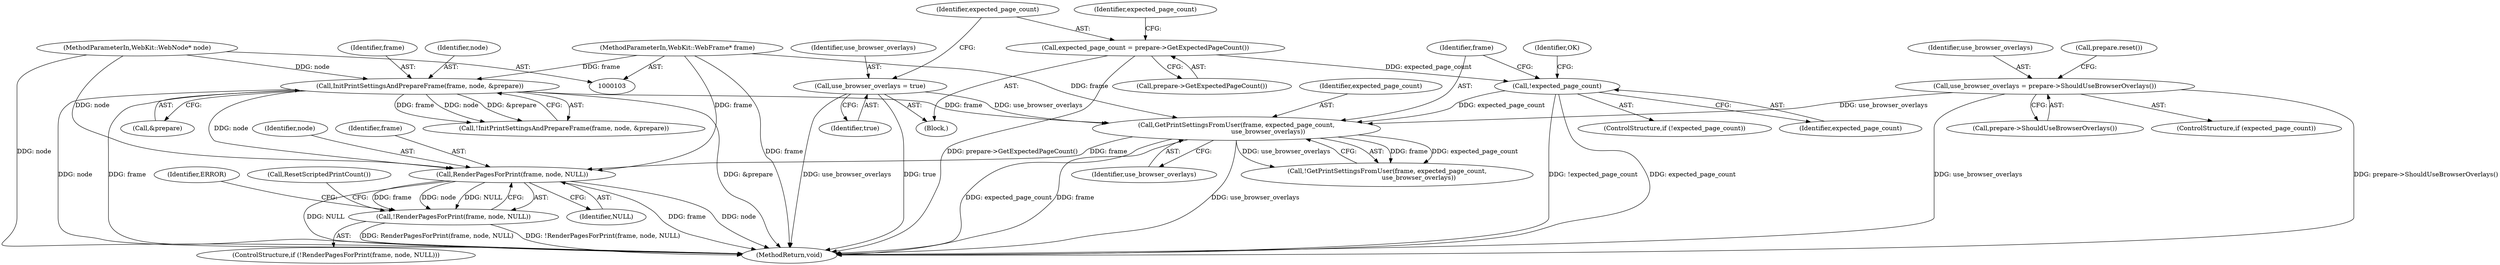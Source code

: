 digraph "0_Chrome_c7a90019bf7054145b11d2577b851cf2779d3d79_8@pointer" {
"1000158" [label="(Call,RenderPagesForPrint(frame, node, NULL))"];
"1000148" [label="(Call,GetPrintSettingsFromUser(frame, expected_page_count,\n                                use_browser_overlays))"];
"1000113" [label="(Call,InitPrintSettingsAndPrepareFrame(frame, node, &prepare))"];
"1000104" [label="(MethodParameterIn,WebKit::WebFrame* frame)"];
"1000105" [label="(MethodParameterIn,WebKit::WebNode* node)"];
"1000140" [label="(Call,!expected_page_count)"];
"1000130" [label="(Call,expected_page_count = prepare->GetExpectedPageCount())"];
"1000135" [label="(Call,use_browser_overlays = prepare->ShouldUseBrowserOverlays())"];
"1000127" [label="(Call,use_browser_overlays = true)"];
"1000157" [label="(Call,!RenderPagesForPrint(frame, node, NULL))"];
"1000105" [label="(MethodParameterIn,WebKit::WebNode* node)"];
"1000130" [label="(Call,expected_page_count = prepare->GetExpectedPageCount())"];
"1000113" [label="(Call,InitPrintSettingsAndPrepareFrame(frame, node, &prepare))"];
"1000131" [label="(Identifier,expected_page_count)"];
"1000140" [label="(Call,!expected_page_count)"];
"1000165" [label="(Identifier,ERROR)"];
"1000115" [label="(Identifier,node)"];
"1000161" [label="(Identifier,NULL)"];
"1000170" [label="(MethodReturn,void)"];
"1000137" [label="(Call,prepare->ShouldUseBrowserOverlays())"];
"1000150" [label="(Identifier,expected_page_count)"];
"1000144" [label="(Identifier,OK)"];
"1000136" [label="(Identifier,use_browser_overlays)"];
"1000147" [label="(Call,!GetPrintSettingsFromUser(frame, expected_page_count,\n                                use_browser_overlays))"];
"1000114" [label="(Identifier,frame)"];
"1000116" [label="(Call,&prepare)"];
"1000134" [label="(Identifier,expected_page_count)"];
"1000127" [label="(Call,use_browser_overlays = true)"];
"1000159" [label="(Identifier,frame)"];
"1000148" [label="(Call,GetPrintSettingsFromUser(frame, expected_page_count,\n                                use_browser_overlays))"];
"1000138" [label="(Call,prepare.reset())"];
"1000132" [label="(Call,prepare->GetExpectedPageCount())"];
"1000135" [label="(Call,use_browser_overlays = prepare->ShouldUseBrowserOverlays())"];
"1000157" [label="(Call,!RenderPagesForPrint(frame, node, NULL))"];
"1000128" [label="(Identifier,use_browser_overlays)"];
"1000158" [label="(Call,RenderPagesForPrint(frame, node, NULL))"];
"1000112" [label="(Call,!InitPrintSettingsAndPrepareFrame(frame, node, &prepare))"];
"1000139" [label="(ControlStructure,if (!expected_page_count))"];
"1000106" [label="(Block,)"];
"1000169" [label="(Call,ResetScriptedPrintCount())"];
"1000156" [label="(ControlStructure,if (!RenderPagesForPrint(frame, node, NULL)))"];
"1000149" [label="(Identifier,frame)"];
"1000151" [label="(Identifier,use_browser_overlays)"];
"1000141" [label="(Identifier,expected_page_count)"];
"1000129" [label="(Identifier,true)"];
"1000104" [label="(MethodParameterIn,WebKit::WebFrame* frame)"];
"1000133" [label="(ControlStructure,if (expected_page_count))"];
"1000160" [label="(Identifier,node)"];
"1000158" -> "1000157"  [label="AST: "];
"1000158" -> "1000161"  [label="CFG: "];
"1000159" -> "1000158"  [label="AST: "];
"1000160" -> "1000158"  [label="AST: "];
"1000161" -> "1000158"  [label="AST: "];
"1000157" -> "1000158"  [label="CFG: "];
"1000158" -> "1000170"  [label="DDG: frame"];
"1000158" -> "1000170"  [label="DDG: node"];
"1000158" -> "1000170"  [label="DDG: NULL"];
"1000158" -> "1000157"  [label="DDG: frame"];
"1000158" -> "1000157"  [label="DDG: node"];
"1000158" -> "1000157"  [label="DDG: NULL"];
"1000148" -> "1000158"  [label="DDG: frame"];
"1000104" -> "1000158"  [label="DDG: frame"];
"1000113" -> "1000158"  [label="DDG: node"];
"1000105" -> "1000158"  [label="DDG: node"];
"1000148" -> "1000147"  [label="AST: "];
"1000148" -> "1000151"  [label="CFG: "];
"1000149" -> "1000148"  [label="AST: "];
"1000150" -> "1000148"  [label="AST: "];
"1000151" -> "1000148"  [label="AST: "];
"1000147" -> "1000148"  [label="CFG: "];
"1000148" -> "1000170"  [label="DDG: use_browser_overlays"];
"1000148" -> "1000170"  [label="DDG: expected_page_count"];
"1000148" -> "1000170"  [label="DDG: frame"];
"1000148" -> "1000147"  [label="DDG: frame"];
"1000148" -> "1000147"  [label="DDG: expected_page_count"];
"1000148" -> "1000147"  [label="DDG: use_browser_overlays"];
"1000113" -> "1000148"  [label="DDG: frame"];
"1000104" -> "1000148"  [label="DDG: frame"];
"1000140" -> "1000148"  [label="DDG: expected_page_count"];
"1000135" -> "1000148"  [label="DDG: use_browser_overlays"];
"1000127" -> "1000148"  [label="DDG: use_browser_overlays"];
"1000113" -> "1000112"  [label="AST: "];
"1000113" -> "1000116"  [label="CFG: "];
"1000114" -> "1000113"  [label="AST: "];
"1000115" -> "1000113"  [label="AST: "];
"1000116" -> "1000113"  [label="AST: "];
"1000112" -> "1000113"  [label="CFG: "];
"1000113" -> "1000170"  [label="DDG: node"];
"1000113" -> "1000170"  [label="DDG: frame"];
"1000113" -> "1000170"  [label="DDG: &prepare"];
"1000113" -> "1000112"  [label="DDG: frame"];
"1000113" -> "1000112"  [label="DDG: node"];
"1000113" -> "1000112"  [label="DDG: &prepare"];
"1000104" -> "1000113"  [label="DDG: frame"];
"1000105" -> "1000113"  [label="DDG: node"];
"1000104" -> "1000103"  [label="AST: "];
"1000104" -> "1000170"  [label="DDG: frame"];
"1000105" -> "1000103"  [label="AST: "];
"1000105" -> "1000170"  [label="DDG: node"];
"1000140" -> "1000139"  [label="AST: "];
"1000140" -> "1000141"  [label="CFG: "];
"1000141" -> "1000140"  [label="AST: "];
"1000144" -> "1000140"  [label="CFG: "];
"1000149" -> "1000140"  [label="CFG: "];
"1000140" -> "1000170"  [label="DDG: !expected_page_count"];
"1000140" -> "1000170"  [label="DDG: expected_page_count"];
"1000130" -> "1000140"  [label="DDG: expected_page_count"];
"1000130" -> "1000106"  [label="AST: "];
"1000130" -> "1000132"  [label="CFG: "];
"1000131" -> "1000130"  [label="AST: "];
"1000132" -> "1000130"  [label="AST: "];
"1000134" -> "1000130"  [label="CFG: "];
"1000130" -> "1000170"  [label="DDG: prepare->GetExpectedPageCount()"];
"1000135" -> "1000133"  [label="AST: "];
"1000135" -> "1000137"  [label="CFG: "];
"1000136" -> "1000135"  [label="AST: "];
"1000137" -> "1000135"  [label="AST: "];
"1000138" -> "1000135"  [label="CFG: "];
"1000135" -> "1000170"  [label="DDG: prepare->ShouldUseBrowserOverlays()"];
"1000135" -> "1000170"  [label="DDG: use_browser_overlays"];
"1000127" -> "1000106"  [label="AST: "];
"1000127" -> "1000129"  [label="CFG: "];
"1000128" -> "1000127"  [label="AST: "];
"1000129" -> "1000127"  [label="AST: "];
"1000131" -> "1000127"  [label="CFG: "];
"1000127" -> "1000170"  [label="DDG: true"];
"1000127" -> "1000170"  [label="DDG: use_browser_overlays"];
"1000157" -> "1000156"  [label="AST: "];
"1000165" -> "1000157"  [label="CFG: "];
"1000169" -> "1000157"  [label="CFG: "];
"1000157" -> "1000170"  [label="DDG: !RenderPagesForPrint(frame, node, NULL)"];
"1000157" -> "1000170"  [label="DDG: RenderPagesForPrint(frame, node, NULL)"];
}
